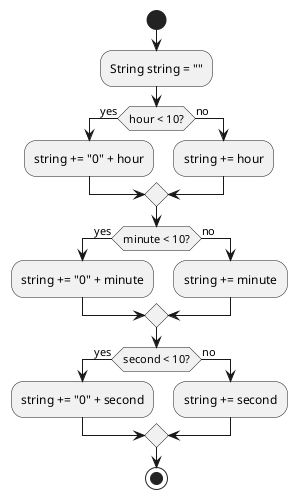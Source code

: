 @startuml
'https://plantuml.com/activity-diagram-beta
!pragma useVerticalIf on

start
:String string = "";
if (hour < 10?) is (yes) then
  :string += "0" + hour;
else (no)
  :string += hour;
endif

if (minute < 10?) is (yes) then
  :string += "0" + minute;
else (no)
  :string += minute;
endif

if (second < 10?) is (yes) then
  :string += "0" + second;
else (no)
  :string += second;
endif

stop

@enduml
